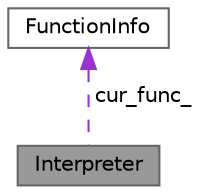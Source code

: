 digraph "Interpreter"
{
 // LATEX_PDF_SIZE
  bgcolor="transparent";
  edge [fontname=Helvetica,fontsize=10,labelfontname=Helvetica,labelfontsize=10];
  node [fontname=Helvetica,fontsize=10,shape=box,height=0.2,width=0.4];
  Node1 [label="Interpreter",height=0.2,width=0.4,color="gray40", fillcolor="grey60", style="filled", fontcolor="black",tooltip=" "];
  Node2 -> Node1 [dir="back",color="darkorchid3",style="dashed",label=" cur_func_" ];
  Node2 [label="FunctionInfo",height=0.2,width=0.4,color="gray40", fillcolor="white", style="filled",URL="$class_function_info.html",tooltip="Класс, содержащий в себе информацию о функции"];
}
